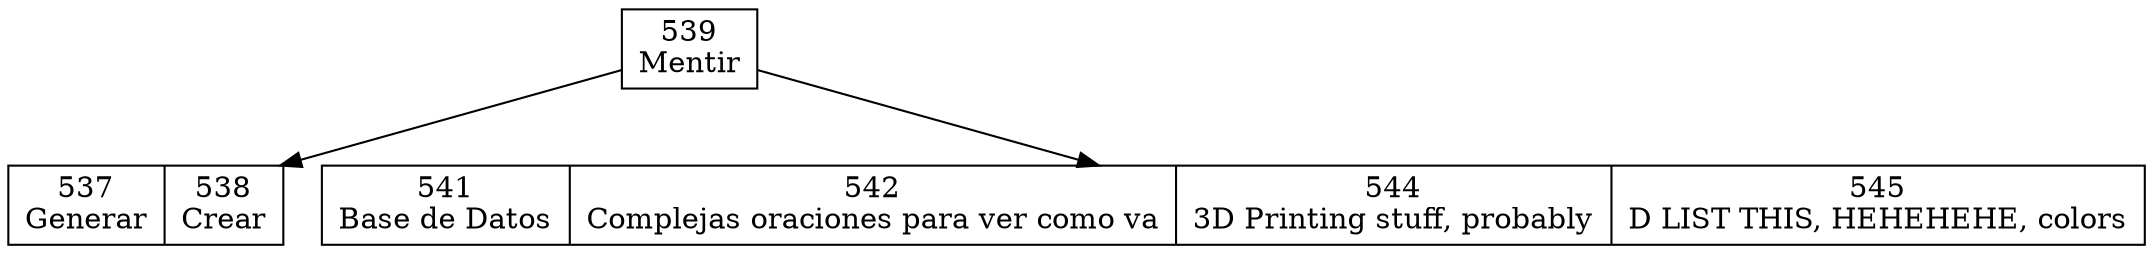 digraph G {
 node [shape=record]node539 [label="539\nMentir"];
node539->node537
node537 [label="537\nGenerar|538\nCrear"];
node539->node541
node541 [label="541\nBase de Datos|542\nComplejas oraciones para ver como va|544\n3D Printing stuff, probably|545\nD LIST THIS, HEHEHEHE, colors"];
}